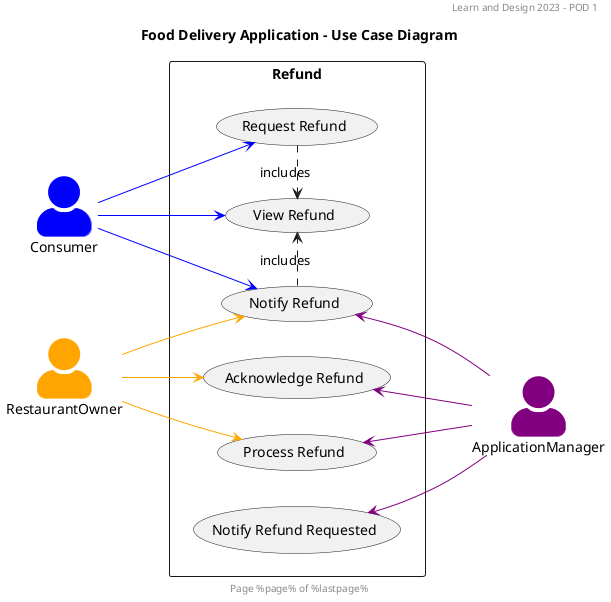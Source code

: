 @startuml
header Learn and Design 2023 - POD 1
footer Page %page% of %lastpage%
title: Food Delivery Application - Use Case Diagram

left to right direction

skinparam actorStyle awesome

actor Consumer #blue;line:blue
actor RestaurantOwner #orange;line:orange
actor ApplicationManager #purple;line:purple

rectangle Refund {
    together {
        Consumer -[#blue]-> (Request Refund)
        Consumer -[#blue]-> (Notify Refund)
        Consumer -[#blue]-> (View Refund)
    }
    together {
        (Notify Refund) <-[#purple]- ApplicationManager
        (Acknowledge Refund) <-[#purple]- ApplicationManager
        (Process Refund) <-[#purple]- ApplicationManager
        (Notify Refund Requested) <-[#purple]- ApplicationManager
    }
    together {
        RestaurantOwner  -[#orange]-> (Notify Refund)
        RestaurantOwner  -[#orange]-> (Acknowledge Refund)
        RestaurantOwner  -[#orange]-> (Process Refund)
    }

    (Request Refund) .> (View Refund) : includes
    (Notify Refund) .> (View Refund) : includes
}
@enduml